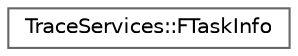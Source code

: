digraph "Graphical Class Hierarchy"
{
 // INTERACTIVE_SVG=YES
 // LATEX_PDF_SIZE
  bgcolor="transparent";
  edge [fontname=Helvetica,fontsize=10,labelfontname=Helvetica,labelfontsize=10];
  node [fontname=Helvetica,fontsize=10,shape=box,height=0.2,width=0.4];
  rankdir="LR";
  Node0 [id="Node000000",label="TraceServices::FTaskInfo",height=0.2,width=0.4,color="grey40", fillcolor="white", style="filled",URL="$df/dba/structTraceServices_1_1FTaskInfo.html",tooltip=" "];
}
